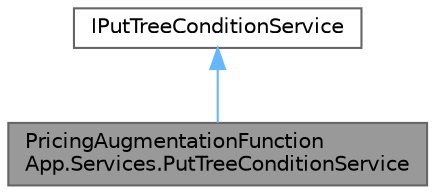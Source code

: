 digraph "PricingAugmentationFunctionApp.Services.PutTreeConditionService"
{
 // LATEX_PDF_SIZE
  bgcolor="transparent";
  edge [fontname=Helvetica,fontsize=10,labelfontname=Helvetica,labelfontsize=10];
  node [fontname=Helvetica,fontsize=10,shape=box,height=0.2,width=0.4];
  Node1 [id="Node000001",label="PricingAugmentationFunction\lApp.Services.PutTreeConditionService",height=0.2,width=0.4,color="gray40", fillcolor="grey60", style="filled", fontcolor="black",tooltip=" "];
  Node2 -> Node1 [id="edge1_Node000001_Node000002",dir="back",color="steelblue1",style="solid",tooltip=" "];
  Node2 [id="Node000002",label="IPutTreeConditionService",height=0.2,width=0.4,color="gray40", fillcolor="white", style="filled",URL="$interface_pricing_augmentation_function_app_1_1_contracts_1_1_i_put_tree_condition_service.html",tooltip=" "];
}

